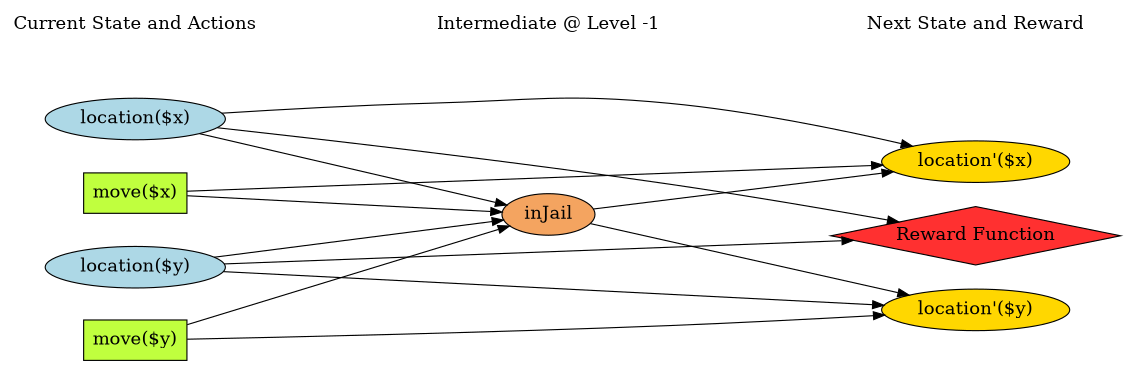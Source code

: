 digraph G {
	graph [bb="0,0,898,315",
		fontname=Helvetica,
		fontsize="16",
		rankdir=LR,
		ranksep="2.00",
		ratio=auto,
		size="7.5,10"
	];
	node [fontsize="16",
		label="\N"
	];
	{
		graph [rank=same];
		inJail		 [color=black,
			fillcolor=sandybrown,
			height="0.51069",
			pos="413,129",
			shape=ellipse,
			style=filled,
			width="1.0017"];
		"Intermediate @ Level -1"		 [color=black,
			fillcolor=white,
			height="0.5",
			pos="413,297",
			shape=plaintext,
			style=bold,
			width="2.4028"];
	}
	{
		graph [rank=same];
		"location($y)"		 [color=black,
			fillcolor=lightblue,
			height="0.51069",
			pos="91,83",
			shape=ellipse,
			style=filled,
			width="1.866"];
		"location($x)"		 [color=black,
			fillcolor=lightblue,
			height="0.51069",
			pos="91,213",
			shape=ellipse,
			style=filled,
			width="1.866"];
		"Current State and Actions"		 [color=black,
			fillcolor=white,
			height="0.5",
			pos="91,297",
			shape=plaintext,
			style=bold,
			width="2.5139"];
		"move($y)"		 [color=black,
			fillcolor=olivedrab1,
			height="0.5",
			pos="91,18",
			shape=box,
			style=filled,
			width="1.1111"];
		"move($x)"		 [color=black,
			fillcolor=olivedrab1,
			height="0.5",
			pos="91,148",
			shape=box,
			style=filled,
			width="1.1111"];
	}
	{
		graph [rank=same];
		"Next State and Reward"		 [color=black,
			fillcolor=white,
			height="0.5",
			pos="771,297",
			shape=plaintext,
			style=bold,
			width="2.25"];
		"Reward Function"		 [color=black,
			fillcolor=firebrick1,
			height="0.72222",
			pos="771,110",
			shape=diamond,
			style=filled,
			width="3.5278"];
		"location'($x)"		 [color=black,
			fillcolor=gold1,
			height="0.51069",
			pos="771,175",
			shape=ellipse,
			style=filled,
			width="1.9249"];
		"location'($y)"		 [color=black,
			fillcolor=gold1,
			height="0.51069",
			pos="771,45",
			shape=ellipse,
			style=filled,
			width="1.9249"];
	}
	"location($y)" -> inJail	 [pos="e,377.82,124.09 150.69,91.437 213.37,100.45 311.29,114.52 367.77,122.64"];
	"location($y)" -> "Reward Function"	 [pos="e,664.35,105.79 157.63,85.613 272.43,90.185 511.1,99.69 654.22,105.39"];
	"location($y)" -> "location'($y)"	 [color=black,
		pos="e,702.94,48.759 157.01,79.356 282.59,72.318 557.98,56.883 692.7,49.332",
		style=solid];
	inJail -> "location'($x)"	 [color=black,
		pos="e,708.45,167.05 448.13,133.41 505.51,140.82 622.46,155.94 698.46,165.76",
		style=solid];
	inJail -> "location'($y)"	 [color=black,
		pos="e,718.76,57.091 445.91,121.47 505.03,107.52 632.53,77.436 708.8,59.44",
		style=solid];
	"location($x)" -> inJail	 [pos="e,380.72,137.21 139.91,200.42 202.7,183.94 311.79,155.3 370.97,139.77"];
	"location($x)" -> "Reward Function"	 [pos="e,702.68,122.04 151.88,205.2 231.49,194.71 376.49,175.14 500,156 565,145.92 638.59,133.31 692.51,123.83"];
	"location($x)" -> "location'($x)"	 [color=black,
		pos="e,720.15,187.56 156.01,217.86 203.02,221.18 268.44,225.28 326,227 403.3,229.31 423.02,234.35 500,227 573.14,220.02 655.94,202.64 \
710.34,189.88",
		style=solid];
	"Current State and Actions" -> "Intermediate @ Level -1"	 [color=black,
		pos="e,326.32,297 181.56,297 223.5,297 273.5,297 316.2,297",
		style=invis];
	"move($y)" -> inJail	 [pos="e,382.86,118.89 131.24,31.611 192.89,52.998 311.75,94.225 373.16,115.53"];
	"move($y)" -> "location'($y)"	 [color=black,
		pos="e,703.17,41.163 131.11,18.987 203.79,20.877 364.58,25.332 500,31 565.09,33.724 638.98,37.61 692.98,40.597",
		style=solid];
	"move($x)" -> inJail	 [pos="e,376.86,131.09 131.24,145.67 190.84,142.13 303.89,135.42 366.83,131.68"];
	"move($x)" -> "location'($x)"	 [color=black,
		pos="e,702.42,172.31 131.38,149.57 240.33,153.91 547.25,166.13 692.26,171.9",
		style=solid];
	"Intermediate @ Level -1" -> "Next State and Reward"	 [color=black,
		pos="e,689.9,297 499.72,297 554.15,297 624.49,297 679.76,297",
		style=invis];
}

